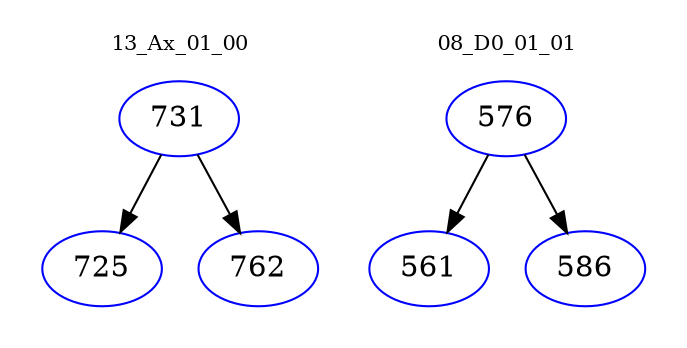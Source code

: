 digraph{
subgraph cluster_0 {
color = white
label = "13_Ax_01_00";
fontsize=10;
T0_731 [label="731", color="blue"]
T0_731 -> T0_725 [color="black"]
T0_725 [label="725", color="blue"]
T0_731 -> T0_762 [color="black"]
T0_762 [label="762", color="blue"]
}
subgraph cluster_1 {
color = white
label = "08_D0_01_01";
fontsize=10;
T1_576 [label="576", color="blue"]
T1_576 -> T1_561 [color="black"]
T1_561 [label="561", color="blue"]
T1_576 -> T1_586 [color="black"]
T1_586 [label="586", color="blue"]
}
}
